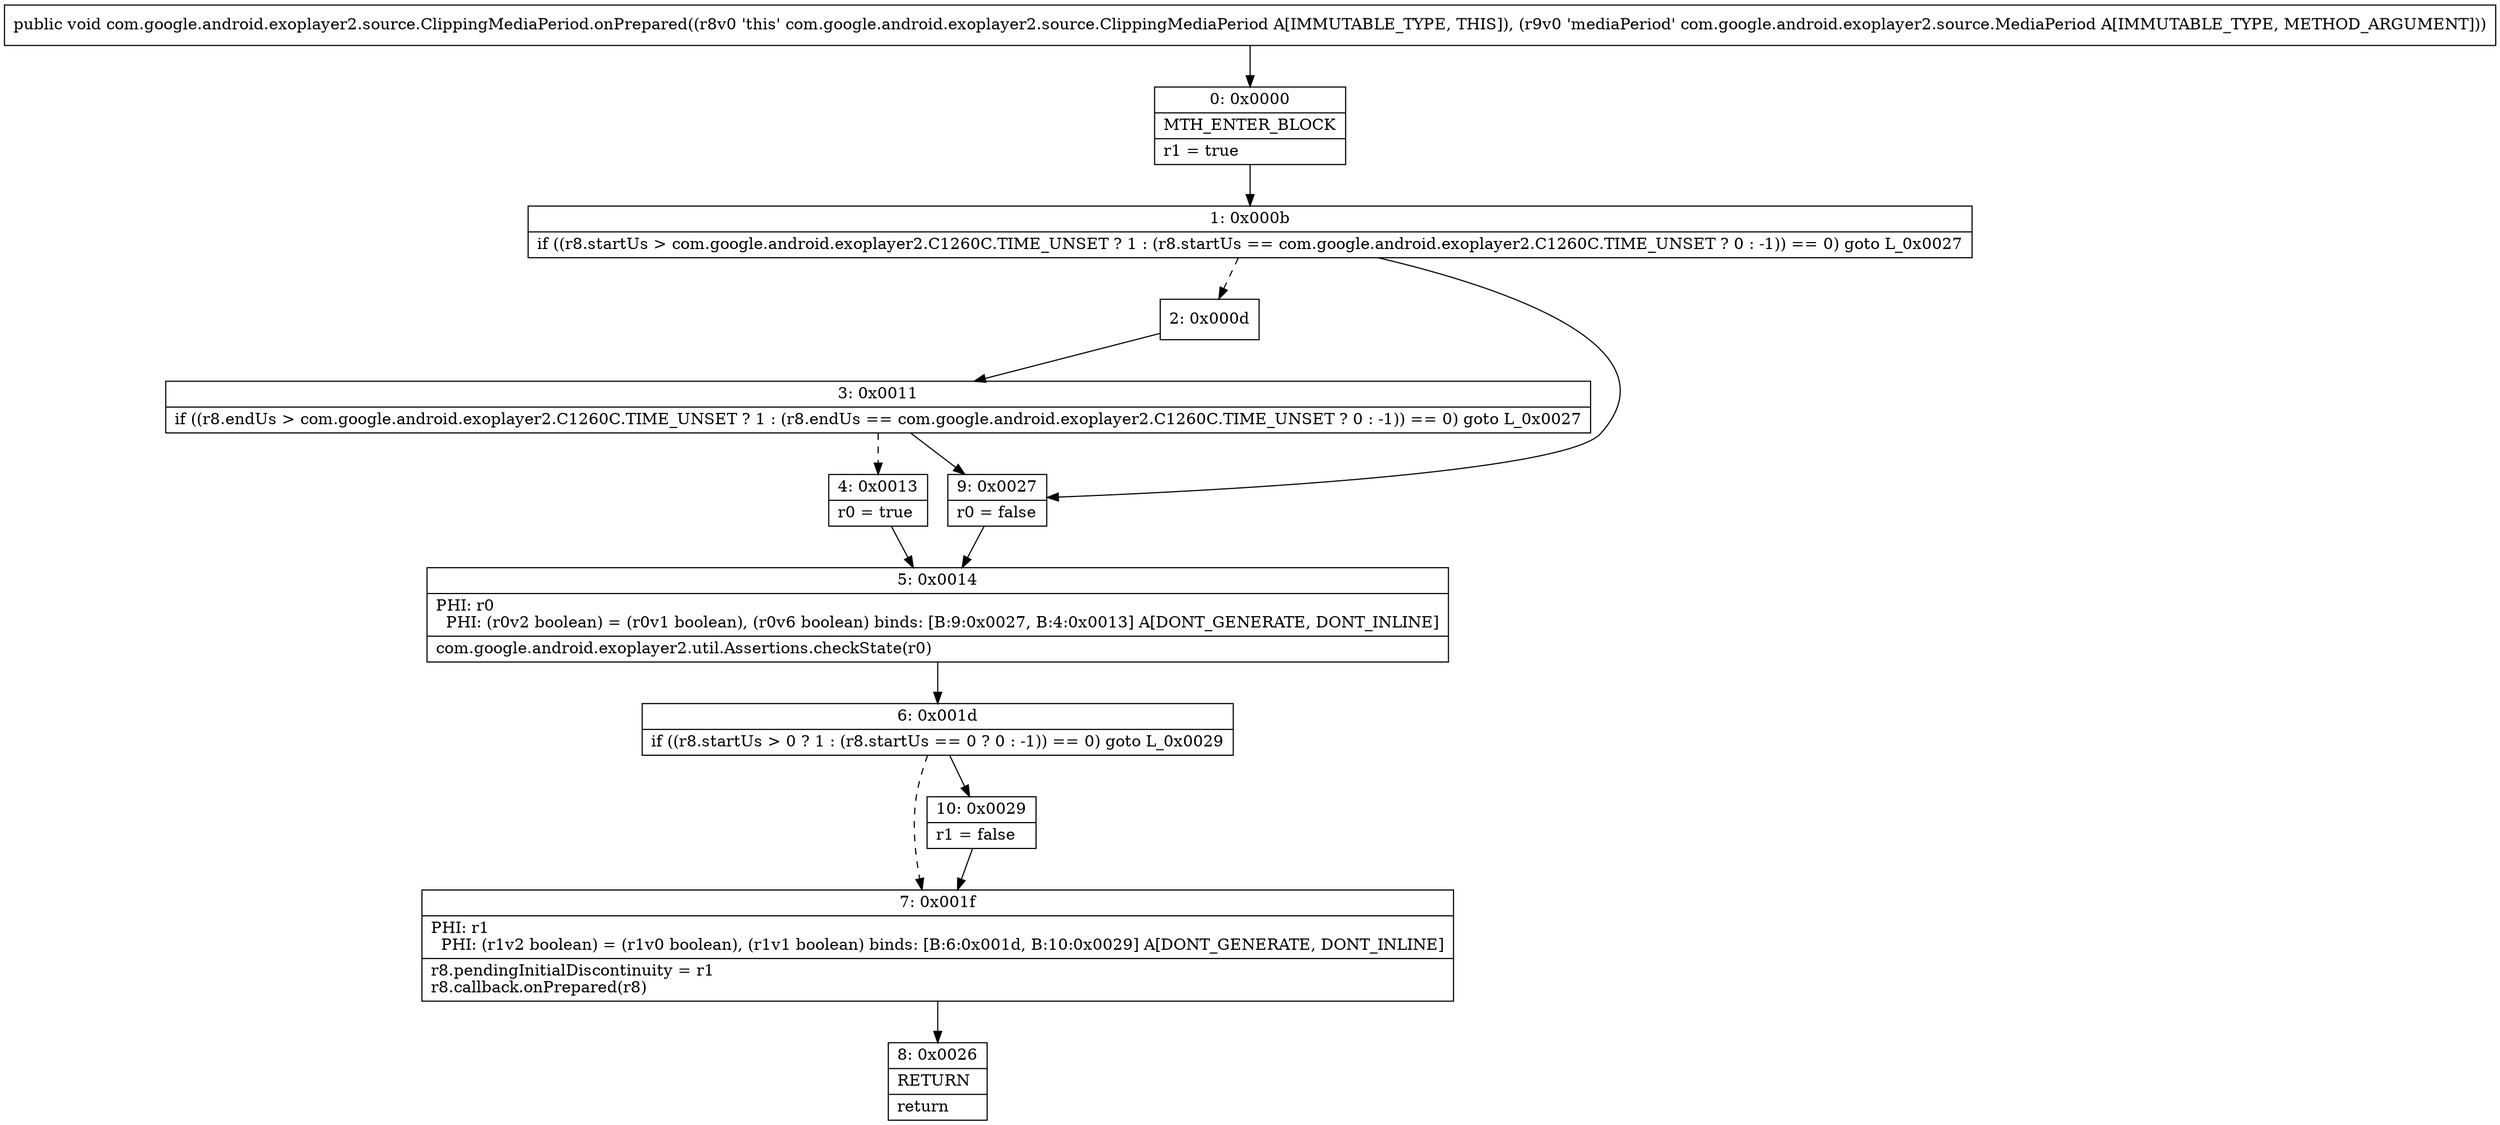digraph "CFG forcom.google.android.exoplayer2.source.ClippingMediaPeriod.onPrepared(Lcom\/google\/android\/exoplayer2\/source\/MediaPeriod;)V" {
Node_0 [shape=record,label="{0\:\ 0x0000|MTH_ENTER_BLOCK\l|r1 = true\l}"];
Node_1 [shape=record,label="{1\:\ 0x000b|if ((r8.startUs \> com.google.android.exoplayer2.C1260C.TIME_UNSET ? 1 : (r8.startUs == com.google.android.exoplayer2.C1260C.TIME_UNSET ? 0 : \-1)) == 0) goto L_0x0027\l}"];
Node_2 [shape=record,label="{2\:\ 0x000d}"];
Node_3 [shape=record,label="{3\:\ 0x0011|if ((r8.endUs \> com.google.android.exoplayer2.C1260C.TIME_UNSET ? 1 : (r8.endUs == com.google.android.exoplayer2.C1260C.TIME_UNSET ? 0 : \-1)) == 0) goto L_0x0027\l}"];
Node_4 [shape=record,label="{4\:\ 0x0013|r0 = true\l}"];
Node_5 [shape=record,label="{5\:\ 0x0014|PHI: r0 \l  PHI: (r0v2 boolean) = (r0v1 boolean), (r0v6 boolean) binds: [B:9:0x0027, B:4:0x0013] A[DONT_GENERATE, DONT_INLINE]\l|com.google.android.exoplayer2.util.Assertions.checkState(r0)\l}"];
Node_6 [shape=record,label="{6\:\ 0x001d|if ((r8.startUs \> 0 ? 1 : (r8.startUs == 0 ? 0 : \-1)) == 0) goto L_0x0029\l}"];
Node_7 [shape=record,label="{7\:\ 0x001f|PHI: r1 \l  PHI: (r1v2 boolean) = (r1v0 boolean), (r1v1 boolean) binds: [B:6:0x001d, B:10:0x0029] A[DONT_GENERATE, DONT_INLINE]\l|r8.pendingInitialDiscontinuity = r1\lr8.callback.onPrepared(r8)\l}"];
Node_8 [shape=record,label="{8\:\ 0x0026|RETURN\l|return\l}"];
Node_9 [shape=record,label="{9\:\ 0x0027|r0 = false\l}"];
Node_10 [shape=record,label="{10\:\ 0x0029|r1 = false\l}"];
MethodNode[shape=record,label="{public void com.google.android.exoplayer2.source.ClippingMediaPeriod.onPrepared((r8v0 'this' com.google.android.exoplayer2.source.ClippingMediaPeriod A[IMMUTABLE_TYPE, THIS]), (r9v0 'mediaPeriod' com.google.android.exoplayer2.source.MediaPeriod A[IMMUTABLE_TYPE, METHOD_ARGUMENT])) }"];
MethodNode -> Node_0;
Node_0 -> Node_1;
Node_1 -> Node_2[style=dashed];
Node_1 -> Node_9;
Node_2 -> Node_3;
Node_3 -> Node_4[style=dashed];
Node_3 -> Node_9;
Node_4 -> Node_5;
Node_5 -> Node_6;
Node_6 -> Node_7[style=dashed];
Node_6 -> Node_10;
Node_7 -> Node_8;
Node_9 -> Node_5;
Node_10 -> Node_7;
}

